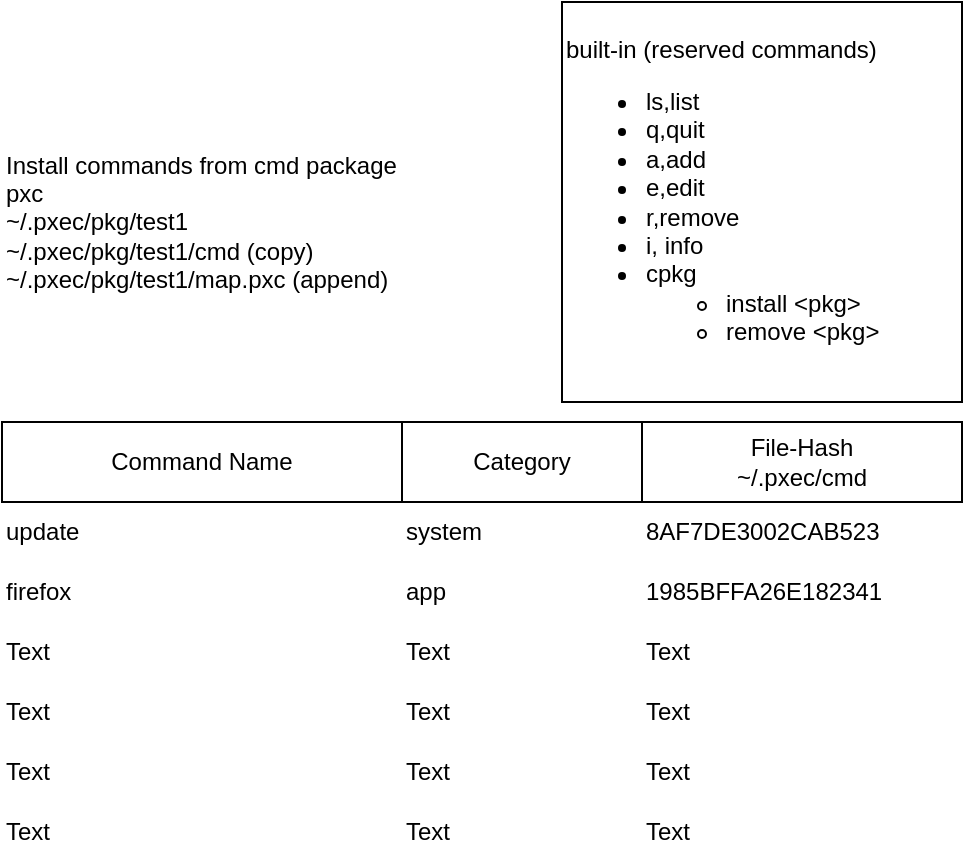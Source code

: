 <mxfile version="24.1.0" type="device">
  <diagram name="Page-1" id="I941_idhYl7eI7n1jK2k">
    <mxGraphModel dx="768" dy="514" grid="1" gridSize="10" guides="1" tooltips="1" connect="1" arrows="1" fold="1" page="1" pageScale="1" pageWidth="850" pageHeight="1100" math="0" shadow="0">
      <root>
        <mxCell id="0" />
        <mxCell id="1" parent="0" />
        <mxCell id="yXZx7xlckFOBpXGZv_K4-2" value="Command Name" style="rounded=0;whiteSpace=wrap;html=1;" vertex="1" parent="1">
          <mxGeometry x="160" y="240" width="200" height="40" as="geometry" />
        </mxCell>
        <mxCell id="yXZx7xlckFOBpXGZv_K4-3" value="Category" style="rounded=0;whiteSpace=wrap;html=1;" vertex="1" parent="1">
          <mxGeometry x="360" y="240" width="120" height="40" as="geometry" />
        </mxCell>
        <mxCell id="yXZx7xlckFOBpXGZv_K4-4" value="File-Hash&lt;div&gt;~/.pxec/cmd&lt;/div&gt;" style="rounded=0;whiteSpace=wrap;html=1;" vertex="1" parent="1">
          <mxGeometry x="480" y="240" width="160" height="40" as="geometry" />
        </mxCell>
        <mxCell id="yXZx7xlckFOBpXGZv_K4-5" value="update" style="text;html=1;align=left;verticalAlign=middle;whiteSpace=wrap;rounded=0;" vertex="1" parent="1">
          <mxGeometry x="160" y="280" width="200" height="30" as="geometry" />
        </mxCell>
        <mxCell id="yXZx7xlckFOBpXGZv_K4-7" value="system" style="text;html=1;align=left;verticalAlign=middle;whiteSpace=wrap;rounded=0;" vertex="1" parent="1">
          <mxGeometry x="360" y="280" width="120" height="30" as="geometry" />
        </mxCell>
        <mxCell id="yXZx7xlckFOBpXGZv_K4-8" value="8AF7DE3002CAB523" style="text;html=1;align=left;verticalAlign=middle;whiteSpace=wrap;rounded=0;" vertex="1" parent="1">
          <mxGeometry x="480" y="280" width="160" height="30" as="geometry" />
        </mxCell>
        <mxCell id="yXZx7xlckFOBpXGZv_K4-9" value="firefox" style="text;html=1;align=left;verticalAlign=middle;whiteSpace=wrap;rounded=0;" vertex="1" parent="1">
          <mxGeometry x="160" y="310" width="200" height="30" as="geometry" />
        </mxCell>
        <mxCell id="yXZx7xlckFOBpXGZv_K4-10" value="app" style="text;html=1;align=left;verticalAlign=middle;whiteSpace=wrap;rounded=0;" vertex="1" parent="1">
          <mxGeometry x="360" y="310" width="120" height="30" as="geometry" />
        </mxCell>
        <mxCell id="yXZx7xlckFOBpXGZv_K4-11" value="1985BFFA26E182341" style="text;html=1;align=left;verticalAlign=middle;whiteSpace=wrap;rounded=0;" vertex="1" parent="1">
          <mxGeometry x="480" y="310" width="160" height="30" as="geometry" />
        </mxCell>
        <mxCell id="yXZx7xlckFOBpXGZv_K4-12" value="Text" style="text;html=1;align=left;verticalAlign=middle;whiteSpace=wrap;rounded=0;" vertex="1" parent="1">
          <mxGeometry x="160" y="340" width="200" height="30" as="geometry" />
        </mxCell>
        <mxCell id="yXZx7xlckFOBpXGZv_K4-13" value="Text" style="text;html=1;align=left;verticalAlign=middle;whiteSpace=wrap;rounded=0;" vertex="1" parent="1">
          <mxGeometry x="360" y="340" width="120" height="30" as="geometry" />
        </mxCell>
        <mxCell id="yXZx7xlckFOBpXGZv_K4-14" value="Text" style="text;html=1;align=left;verticalAlign=middle;whiteSpace=wrap;rounded=0;" vertex="1" parent="1">
          <mxGeometry x="480" y="340" width="160" height="30" as="geometry" />
        </mxCell>
        <mxCell id="yXZx7xlckFOBpXGZv_K4-15" value="Text" style="text;html=1;align=left;verticalAlign=middle;whiteSpace=wrap;rounded=0;" vertex="1" parent="1">
          <mxGeometry x="160" y="370" width="200" height="30" as="geometry" />
        </mxCell>
        <mxCell id="yXZx7xlckFOBpXGZv_K4-16" value="Text" style="text;html=1;align=left;verticalAlign=middle;whiteSpace=wrap;rounded=0;" vertex="1" parent="1">
          <mxGeometry x="360" y="370" width="120" height="30" as="geometry" />
        </mxCell>
        <mxCell id="yXZx7xlckFOBpXGZv_K4-17" value="Text" style="text;html=1;align=left;verticalAlign=middle;whiteSpace=wrap;rounded=0;" vertex="1" parent="1">
          <mxGeometry x="480" y="370" width="160" height="30" as="geometry" />
        </mxCell>
        <mxCell id="yXZx7xlckFOBpXGZv_K4-18" value="Text" style="text;html=1;align=left;verticalAlign=middle;whiteSpace=wrap;rounded=0;" vertex="1" parent="1">
          <mxGeometry x="160" y="400" width="200" height="30" as="geometry" />
        </mxCell>
        <mxCell id="yXZx7xlckFOBpXGZv_K4-19" value="Text" style="text;html=1;align=left;verticalAlign=middle;whiteSpace=wrap;rounded=0;" vertex="1" parent="1">
          <mxGeometry x="360" y="400" width="120" height="30" as="geometry" />
        </mxCell>
        <mxCell id="yXZx7xlckFOBpXGZv_K4-20" value="Text" style="text;html=1;align=left;verticalAlign=middle;whiteSpace=wrap;rounded=0;" vertex="1" parent="1">
          <mxGeometry x="480" y="400" width="160" height="30" as="geometry" />
        </mxCell>
        <mxCell id="yXZx7xlckFOBpXGZv_K4-21" value="Text" style="text;html=1;align=left;verticalAlign=middle;whiteSpace=wrap;rounded=0;" vertex="1" parent="1">
          <mxGeometry x="160" y="430" width="200" height="30" as="geometry" />
        </mxCell>
        <mxCell id="yXZx7xlckFOBpXGZv_K4-22" value="Text" style="text;html=1;align=left;verticalAlign=middle;whiteSpace=wrap;rounded=0;" vertex="1" parent="1">
          <mxGeometry x="360" y="430" width="120" height="30" as="geometry" />
        </mxCell>
        <mxCell id="yXZx7xlckFOBpXGZv_K4-23" value="Text" style="text;html=1;align=left;verticalAlign=middle;whiteSpace=wrap;rounded=0;" vertex="1" parent="1">
          <mxGeometry x="480" y="430" width="160" height="30" as="geometry" />
        </mxCell>
        <mxCell id="yXZx7xlckFOBpXGZv_K4-24" value="Install commands from cmd package&lt;div&gt;&lt;span style=&quot;background-color: initial;&quot;&gt;pxc&lt;/span&gt;&lt;br&gt;&lt;/div&gt;&lt;div&gt;&lt;span style=&quot;background-color: initial;&quot;&gt;~/.pxec/pkg/test1&lt;/span&gt;&lt;/div&gt;&lt;div&gt;~/.pxec/pkg/test1/cmd (copy)&lt;span style=&quot;background-color: initial;&quot;&gt;&lt;br&gt;&lt;/span&gt;&lt;/div&gt;&lt;div&gt;~/.pxec/pkg/test1/map.pxc (append)&lt;br&gt;&lt;/div&gt;" style="text;html=1;align=left;verticalAlign=middle;whiteSpace=wrap;rounded=0;" vertex="1" parent="1">
          <mxGeometry x="160" y="80" width="200" height="120" as="geometry" />
        </mxCell>
        <mxCell id="yXZx7xlckFOBpXGZv_K4-25" value="built-in (reserved commands)&lt;div&gt;&lt;ul&gt;&lt;li&gt;ls,list&lt;/li&gt;&lt;li&gt;q,quit&lt;/li&gt;&lt;li&gt;a,add&lt;/li&gt;&lt;li&gt;e,edit&lt;/li&gt;&lt;li&gt;r,remove&lt;/li&gt;&lt;li&gt;i, info&lt;/li&gt;&lt;li&gt;cpkg&lt;/li&gt;&lt;ul&gt;&lt;li&gt;install &amp;lt;pkg&amp;gt;&lt;/li&gt;&lt;li&gt;remove &amp;lt;pkg&amp;gt;&lt;/li&gt;&lt;/ul&gt;&lt;/ul&gt;&lt;/div&gt;" style="rounded=0;whiteSpace=wrap;html=1;align=left;" vertex="1" parent="1">
          <mxGeometry x="440" y="30" width="200" height="200" as="geometry" />
        </mxCell>
      </root>
    </mxGraphModel>
  </diagram>
</mxfile>
